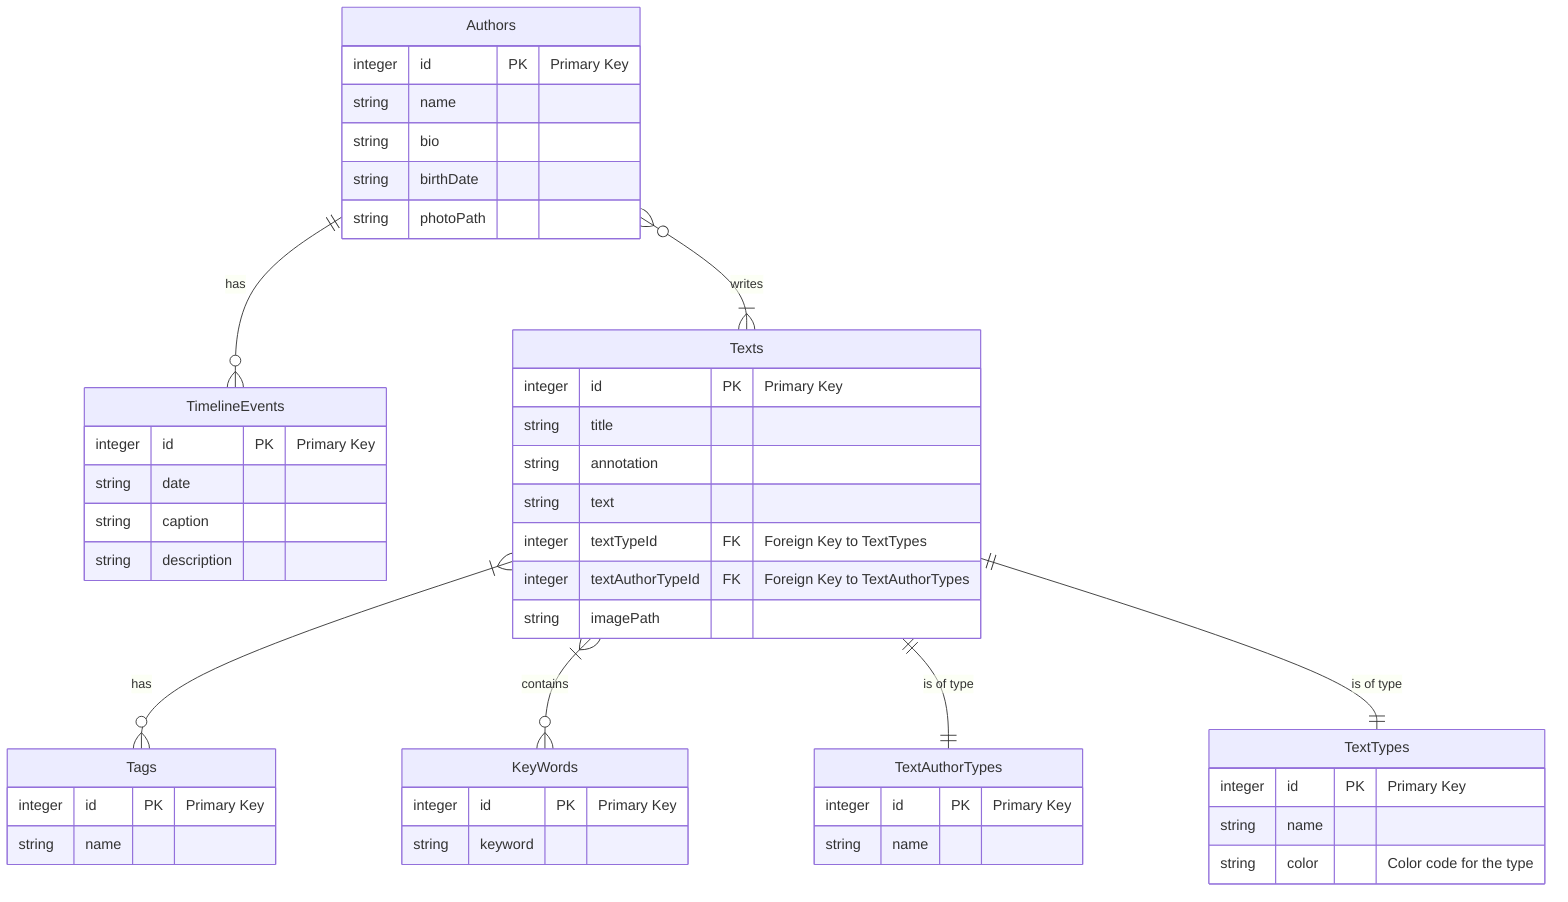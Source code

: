 ---
title Database Schema for Strapi
---
%%{init: {
  'theme': 'base',
//  'themeVariables': {'primaryColor': '#ffcc00', 'edgeLabelBackground':'#ffffff', 'tertiaryColor': '#f0f0f0'}
}}%%
erDiagram
    TimelineEvents {
        integer id PK "Primary Key"
        string date
        string caption
        string description
    }

    Authors {
        integer id PK "Primary Key"
        string name
        string bio
        string birthDate
        string photoPath
    }
    Authors ||--o{ TimelineEvents : "has"

    Tags {
        integer id PK "Primary Key"
        string name
    }

    KeyWords {
        integer id PK "Primary Key"
        string keyword
    }

    TextAuthorTypes {
        integer id PK "Primary Key"
        string name
    }

    TextTypes {
        integer id PK "Primary Key"
        string name
        string color "Color code for the type"
    }

    Texts {
        integer id PK "Primary Key"
        string title
        string annotation
        string text
        integer textTypeId FK "Foreign Key to TextTypes"
        integer textAuthorTypeId FK "Foreign Key to TextAuthorTypes"
        string imagePath
    }
    Authors }o--|{ Texts : "writes"
    Texts }|--o{ Tags : "has"
    Texts }|--o{ KeyWords : "contains"
    Texts ||--|| TextAuthorTypes : "is of type"
    Texts ||--|| TextTypes : "is of type"